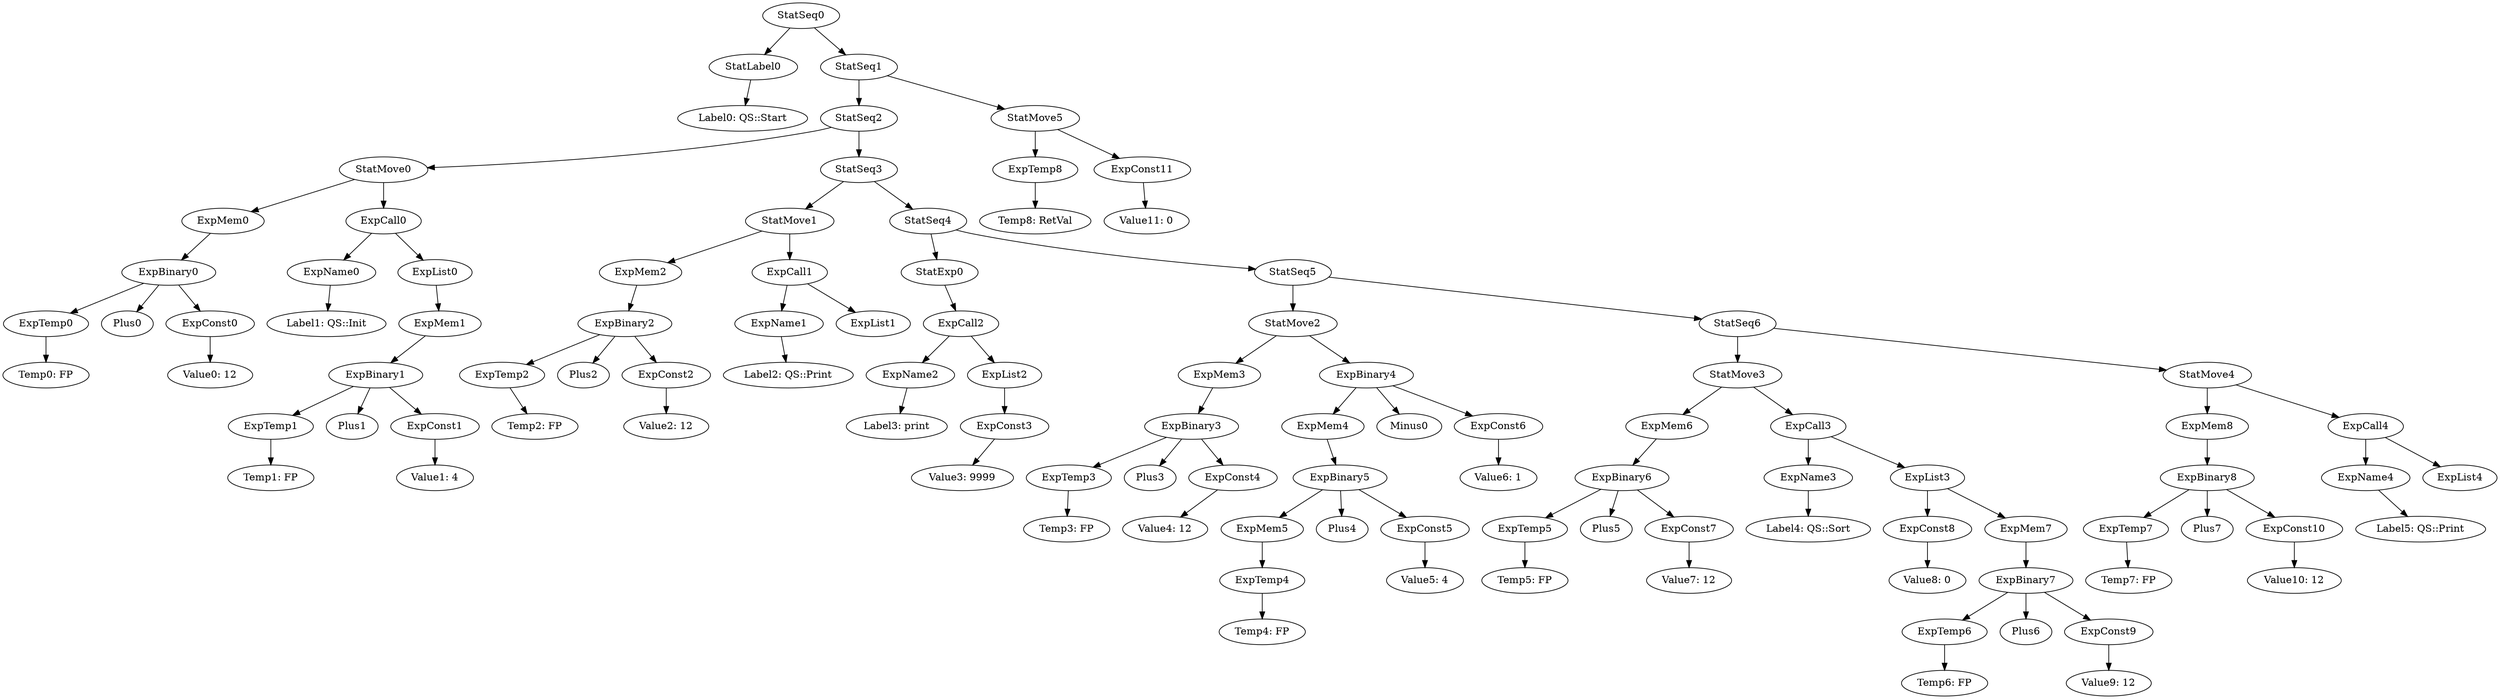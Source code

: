 digraph {
	ordering = out;
	ExpConst11 -> "Value11: 0";
	ExpCall4 -> ExpName4;
	ExpCall4 -> ExpList4;
	StatSeq1 -> StatSeq2;
	StatSeq1 -> StatMove5;
	ExpMem8 -> ExpBinary8;
	StatMove4 -> ExpMem8;
	StatMove4 -> ExpCall4;
	ExpConst10 -> "Value10: 12";
	ExpBinary8 -> ExpTemp7;
	ExpBinary8 -> Plus7;
	ExpBinary8 -> ExpConst10;
	StatSeq6 -> StatMove3;
	StatSeq6 -> StatMove4;
	ExpTemp8 -> "Temp8: RetVal";
	ExpBinary7 -> ExpTemp6;
	ExpBinary7 -> Plus6;
	ExpBinary7 -> ExpConst9;
	ExpTemp6 -> "Temp6: FP";
	ExpList3 -> ExpConst8;
	ExpList3 -> ExpMem7;
	ExpName3 -> "Label4: QS::Sort";
	StatMove3 -> ExpMem6;
	StatMove3 -> ExpCall3;
	ExpCall2 -> ExpName2;
	ExpCall2 -> ExpList2;
	ExpTemp2 -> "Temp2: FP";
	StatSeq2 -> StatMove0;
	StatSeq2 -> StatSeq3;
	ExpCall1 -> ExpName1;
	ExpCall1 -> ExpList1;
	ExpList0 -> ExpMem1;
	ExpName1 -> "Label2: QS::Print";
	StatMove1 -> ExpMem2;
	StatMove1 -> ExpCall1;
	StatSeq5 -> StatMove2;
	StatSeq5 -> StatSeq6;
	ExpConst1 -> "Value1: 4";
	ExpBinary0 -> ExpTemp0;
	ExpBinary0 -> Plus0;
	ExpBinary0 -> ExpConst0;
	ExpName4 -> "Label5: QS::Print";
	ExpMem4 -> ExpBinary5;
	StatMove0 -> ExpMem0;
	StatMove0 -> ExpCall0;
	ExpMem2 -> ExpBinary2;
	ExpCall0 -> ExpName0;
	ExpCall0 -> ExpList0;
	StatSeq4 -> StatExp0;
	StatSeq4 -> StatSeq5;
	ExpTemp7 -> "Temp7: FP";
	ExpTemp0 -> "Temp0: FP";
	ExpTemp1 -> "Temp1: FP";
	ExpName2 -> "Label3: print";
	ExpTemp5 -> "Temp5: FP";
	ExpConst6 -> "Value6: 1";
	ExpMem1 -> ExpBinary1;
	ExpCall3 -> ExpName3;
	ExpCall3 -> ExpList3;
	ExpBinary1 -> ExpTemp1;
	ExpBinary1 -> Plus1;
	ExpBinary1 -> ExpConst1;
	ExpMem0 -> ExpBinary0;
	ExpBinary6 -> ExpTemp5;
	ExpBinary6 -> Plus5;
	ExpBinary6 -> ExpConst7;
	ExpMem5 -> ExpTemp4;
	StatLabel0 -> "Label0: QS::Start";
	ExpBinary2 -> ExpTemp2;
	ExpBinary2 -> Plus2;
	ExpBinary2 -> ExpConst2;
	ExpName0 -> "Label1: QS::Init";
	ExpMem7 -> ExpBinary7;
	StatSeq3 -> StatMove1;
	StatSeq3 -> StatSeq4;
	ExpConst3 -> "Value3: 9999";
	ExpConst7 -> "Value7: 12";
	ExpList2 -> ExpConst3;
	StatSeq0 -> StatLabel0;
	StatSeq0 -> StatSeq1;
	StatExp0 -> ExpCall2;
	ExpConst8 -> "Value8: 0";
	ExpConst4 -> "Value4: 12";
	ExpTemp3 -> "Temp3: FP";
	ExpConst2 -> "Value2: 12";
	ExpBinary3 -> ExpTemp3;
	ExpBinary3 -> Plus3;
	ExpBinary3 -> ExpConst4;
	StatMove5 -> ExpTemp8;
	StatMove5 -> ExpConst11;
	ExpConst5 -> "Value5: 4";
	ExpMem3 -> ExpBinary3;
	StatMove2 -> ExpMem3;
	StatMove2 -> ExpBinary4;
	ExpTemp4 -> "Temp4: FP";
	ExpConst9 -> "Value9: 12";
	ExpBinary5 -> ExpMem5;
	ExpBinary5 -> Plus4;
	ExpBinary5 -> ExpConst5;
	ExpConst0 -> "Value0: 12";
	ExpBinary4 -> ExpMem4;
	ExpBinary4 -> Minus0;
	ExpBinary4 -> ExpConst6;
	ExpMem6 -> ExpBinary6;
}

